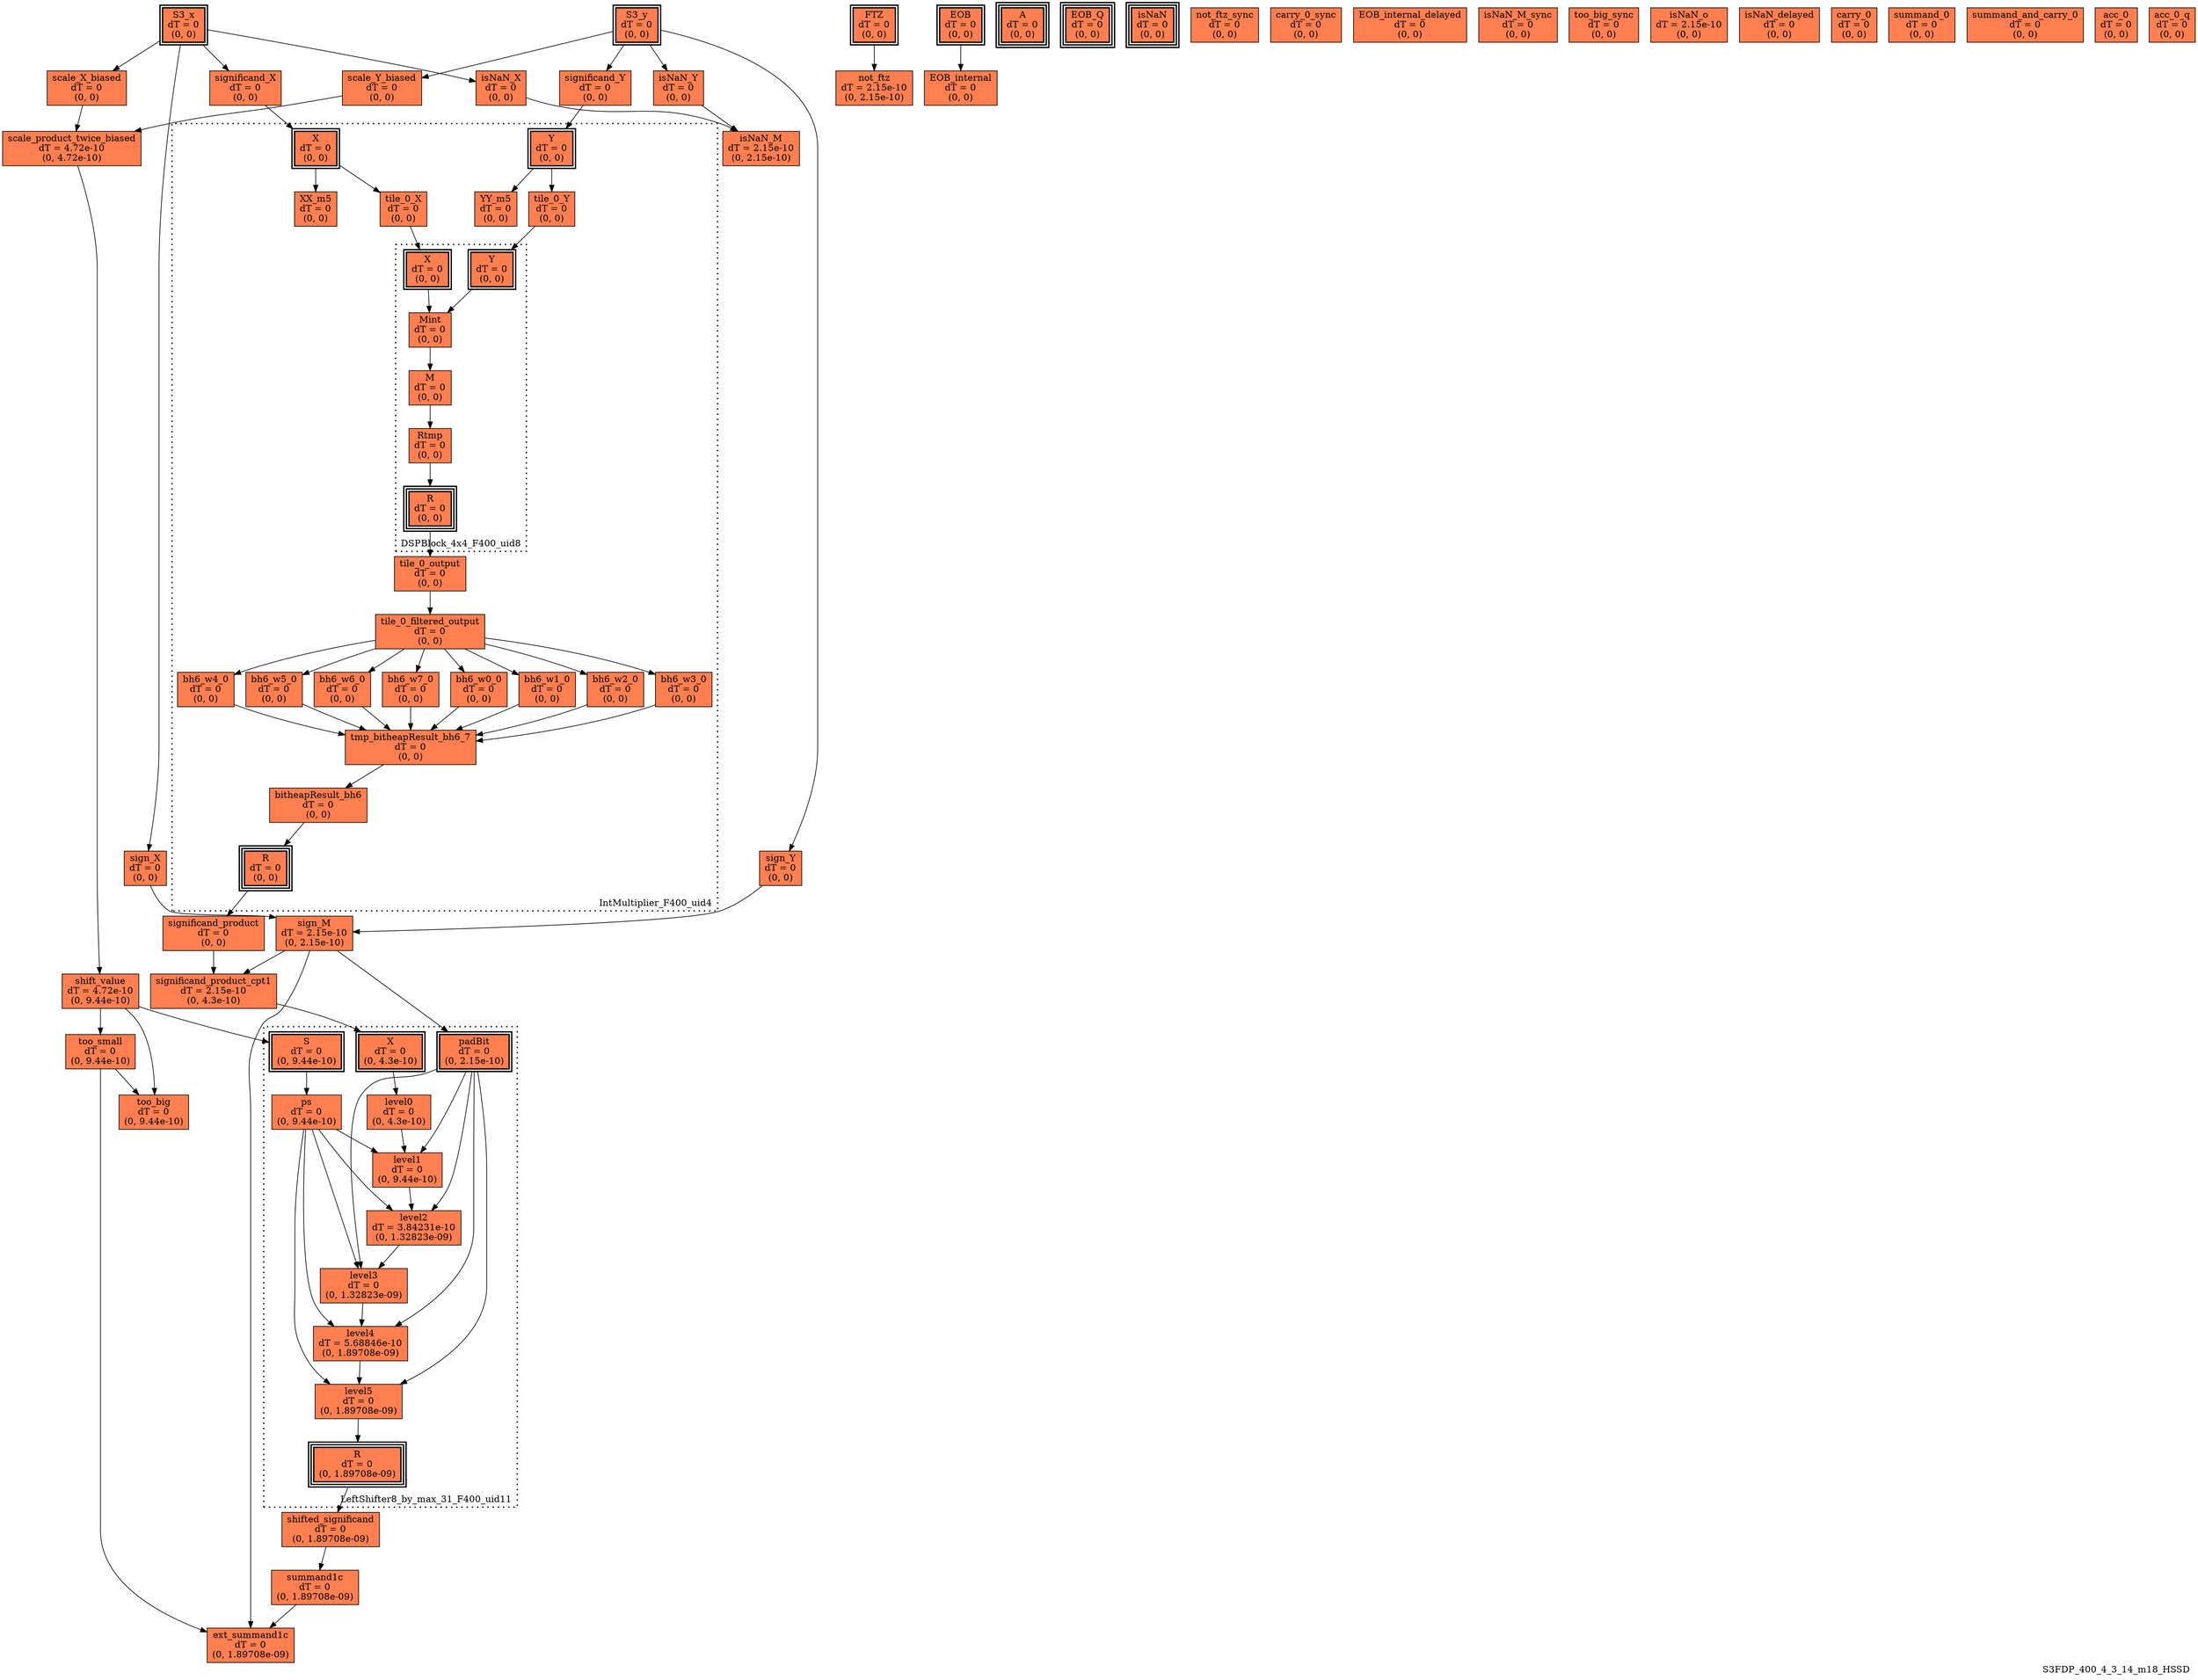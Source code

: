 digraph S3FDP_400_4_3_14_m18_HSSD
{
	//graph drawing options
	label=S3FDP_400_4_3_14_m18_HSSD;
	labelloc=bottom;
	labeljust=right;
	ratio=auto;
	nodesep=0.25;
	ranksep=0.5;

	//input/output signals of operator S3FDP_400_4_3_14_m18_HSSD
	S3_x__S3FDP_400_4_3_14_m18_HSSD [ label="S3_x\ndT = 0\n(0, 0)", shape=box, color=black, style="bold, filled", fillcolor=coral, peripheries=2 ];
	S3_y__S3FDP_400_4_3_14_m18_HSSD [ label="S3_y\ndT = 0\n(0, 0)", shape=box, color=black, style="bold, filled", fillcolor=coral, peripheries=2 ];
	FTZ__S3FDP_400_4_3_14_m18_HSSD [ label="FTZ\ndT = 0\n(0, 0)", shape=box, color=black, style="bold, filled", fillcolor=coral, peripheries=2 ];
	EOB__S3FDP_400_4_3_14_m18_HSSD [ label="EOB\ndT = 0\n(0, 0)", shape=box, color=black, style="bold, filled", fillcolor=coral, peripheries=2 ];
	A__S3FDP_400_4_3_14_m18_HSSD [ label="A\ndT = 0\n(0, 0)", shape=box, color=black, style="bold, filled", fillcolor=coral, peripheries=3 ];
	EOB_Q__S3FDP_400_4_3_14_m18_HSSD [ label="EOB_Q\ndT = 0\n(0, 0)", shape=box, color=black, style="bold, filled", fillcolor=coral, peripheries=3 ];
	isNaN__S3FDP_400_4_3_14_m18_HSSD [ label="isNaN\ndT = 0\n(0, 0)", shape=box, color=black, style="bold, filled", fillcolor=coral, peripheries=3 ];
	{rank=same S3_x__S3FDP_400_4_3_14_m18_HSSD, S3_y__S3FDP_400_4_3_14_m18_HSSD, FTZ__S3FDP_400_4_3_14_m18_HSSD, EOB__S3FDP_400_4_3_14_m18_HSSD};
	{rank=same A__S3FDP_400_4_3_14_m18_HSSD, EOB_Q__S3FDP_400_4_3_14_m18_HSSD, isNaN__S3FDP_400_4_3_14_m18_HSSD};
	//internal signals of operator S3FDP_400_4_3_14_m18_HSSD
	sign_X__S3FDP_400_4_3_14_m18_HSSD [ label="sign_X\ndT = 0\n(0, 0)", shape=box, color=black, style=filled, fillcolor=coral, peripheries=1 ];
	sign_Y__S3FDP_400_4_3_14_m18_HSSD [ label="sign_Y\ndT = 0\n(0, 0)", shape=box, color=black, style=filled, fillcolor=coral, peripheries=1 ];
	sign_M__S3FDP_400_4_3_14_m18_HSSD [ label="sign_M\ndT = 2.15e-10\n(0, 2.15e-10)", shape=box, color=black, style=filled, fillcolor=coral, peripheries=1 ];
	isNaN_X__S3FDP_400_4_3_14_m18_HSSD [ label="isNaN_X\ndT = 0\n(0, 0)", shape=box, color=black, style=filled, fillcolor=coral, peripheries=1 ];
	isNaN_Y__S3FDP_400_4_3_14_m18_HSSD [ label="isNaN_Y\ndT = 0\n(0, 0)", shape=box, color=black, style=filled, fillcolor=coral, peripheries=1 ];
	isNaN_M__S3FDP_400_4_3_14_m18_HSSD [ label="isNaN_M\ndT = 2.15e-10\n(0, 2.15e-10)", shape=box, color=black, style=filled, fillcolor=coral, peripheries=1 ];
	significand_X__S3FDP_400_4_3_14_m18_HSSD [ label="significand_X\ndT = 0\n(0, 0)", shape=box, color=black, style=filled, fillcolor=coral, peripheries=1 ];
	significand_Y__S3FDP_400_4_3_14_m18_HSSD [ label="significand_Y\ndT = 0\n(0, 0)", shape=box, color=black, style=filled, fillcolor=coral, peripheries=1 ];
	significand_product__S3FDP_400_4_3_14_m18_HSSD [ label="significand_product\ndT = 0\n(0, 0)", shape=box, color=black, style=filled, fillcolor=coral, peripheries=1 ];
	scale_X_biased__S3FDP_400_4_3_14_m18_HSSD [ label="scale_X_biased\ndT = 0\n(0, 0)", shape=box, color=black, style=filled, fillcolor=coral, peripheries=1 ];
	scale_Y_biased__S3FDP_400_4_3_14_m18_HSSD [ label="scale_Y_biased\ndT = 0\n(0, 0)", shape=box, color=black, style=filled, fillcolor=coral, peripheries=1 ];
	scale_product_twice_biased__S3FDP_400_4_3_14_m18_HSSD [ label="scale_product_twice_biased\ndT = 4.72e-10\n(0, 4.72e-10)", shape=box, color=black, style=filled, fillcolor=coral, peripheries=1 ];
	significand_product_cpt1__S3FDP_400_4_3_14_m18_HSSD [ label="significand_product_cpt1\ndT = 2.15e-10\n(0, 4.3e-10)", shape=box, color=black, style=filled, fillcolor=coral, peripheries=1 ];
	shift_value__S3FDP_400_4_3_14_m18_HSSD [ label="shift_value\ndT = 4.72e-10\n(0, 9.44e-10)", shape=box, color=black, style=filled, fillcolor=coral, peripheries=1 ];
	shifted_significand__S3FDP_400_4_3_14_m18_HSSD [ label="shifted_significand\ndT = 0\n(0, 1.89708e-09)", shape=box, color=black, style=filled, fillcolor=coral, peripheries=1 ];
	too_small__S3FDP_400_4_3_14_m18_HSSD [ label="too_small\ndT = 0\n(0, 9.44e-10)", shape=box, color=black, style=filled, fillcolor=coral, peripheries=1 ];
	too_big__S3FDP_400_4_3_14_m18_HSSD [ label="too_big\ndT = 0\n(0, 9.44e-10)", shape=box, color=black, style=filled, fillcolor=coral, peripheries=1 ];
	summand1c__S3FDP_400_4_3_14_m18_HSSD [ label="summand1c\ndT = 0\n(0, 1.89708e-09)", shape=box, color=black, style=filled, fillcolor=coral, peripheries=1 ];
	ext_summand1c__S3FDP_400_4_3_14_m18_HSSD [ label="ext_summand1c\ndT = 0\n(0, 1.89708e-09)", shape=box, color=black, style=filled, fillcolor=coral, peripheries=1 ];
	not_ftz__S3FDP_400_4_3_14_m18_HSSD [ label="not_ftz\ndT = 2.15e-10\n(0, 2.15e-10)", shape=box, color=black, style=filled, fillcolor=coral, peripheries=1 ];
	EOB_internal__S3FDP_400_4_3_14_m18_HSSD [ label="EOB_internal\ndT = 0\n(0, 0)", shape=box, color=black, style=filled, fillcolor=coral, peripheries=1 ];
	not_ftz_sync__S3FDP_400_4_3_14_m18_HSSD [ label="not_ftz_sync\ndT = 0\n(0, 0)", shape=box, color=black, style=filled, fillcolor=coral, peripheries=1 ];
	carry_0_sync__S3FDP_400_4_3_14_m18_HSSD [ label="carry_0_sync\ndT = 0\n(0, 0)", shape=box, color=black, style=filled, fillcolor=coral, peripheries=1 ];
	EOB_internal_delayed__S3FDP_400_4_3_14_m18_HSSD [ label="EOB_internal_delayed\ndT = 0\n(0, 0)", shape=box, color=black, style=filled, fillcolor=coral, peripheries=1 ];
	isNaN_M_sync__S3FDP_400_4_3_14_m18_HSSD [ label="isNaN_M_sync\ndT = 0\n(0, 0)", shape=box, color=black, style=filled, fillcolor=coral, peripheries=1 ];
	too_big_sync__S3FDP_400_4_3_14_m18_HSSD [ label="too_big_sync\ndT = 0\n(0, 0)", shape=box, color=black, style=filled, fillcolor=coral, peripheries=1 ];
	isNaN_o__S3FDP_400_4_3_14_m18_HSSD [ label="isNaN_o\ndT = 2.15e-10\n(0, 0)", shape=box, color=black, style=filled, fillcolor=coral, peripheries=1 ];
	isNaN_delayed__S3FDP_400_4_3_14_m18_HSSD [ label="isNaN_delayed\ndT = 0\n(0, 0)", shape=box, color=black, style=filled, fillcolor=coral, peripheries=1 ];
	carry_0__S3FDP_400_4_3_14_m18_HSSD [ label="carry_0\ndT = 0\n(0, 0)", shape=box, color=black, style=filled, fillcolor=coral, peripheries=1 ];
	summand_0__S3FDP_400_4_3_14_m18_HSSD [ label="summand_0\ndT = 0\n(0, 0)", shape=box, color=black, style=filled, fillcolor=coral, peripheries=1 ];
	summand_and_carry_0__S3FDP_400_4_3_14_m18_HSSD [ label="summand_and_carry_0\ndT = 0\n(0, 0)", shape=box, color=black, style=filled, fillcolor=coral, peripheries=1 ];
	acc_0__S3FDP_400_4_3_14_m18_HSSD [ label="acc_0\ndT = 0\n(0, 0)", shape=box, color=black, style=filled, fillcolor=coral, peripheries=1 ];
	acc_0_q__S3FDP_400_4_3_14_m18_HSSD [ label="acc_0_q\ndT = 0\n(0, 0)", shape=box, color=black, style=filled, fillcolor=coral, peripheries=1 ];

	//subcomponents of operator S3FDP_400_4_3_14_m18_HSSD

	subgraph cluster_IntMultiplier_F400_uid4
	{
		//graph drawing options
		label=IntMultiplier_F400_uid4;
		labelloc=bottom;
		labeljust=right;
		style="bold, dotted";
		ratio=auto;
		nodesep=0.25;
		ranksep=0.5;

		//input/output signals of operator IntMultiplier_F400_uid4
		X__IntMultiplier_F400_uid4 [ label="X\ndT = 0\n(0, 0)", shape=box, color=black, style="bold, filled", fillcolor=coral, peripheries=2 ];
		Y__IntMultiplier_F400_uid4 [ label="Y\ndT = 0\n(0, 0)", shape=box, color=black, style="bold, filled", fillcolor=coral, peripheries=2 ];
		R__IntMultiplier_F400_uid4 [ label="R\ndT = 0\n(0, 0)", shape=box, color=black, style="bold, filled", fillcolor=coral, peripheries=3 ];
		{rank=same X__IntMultiplier_F400_uid4, Y__IntMultiplier_F400_uid4};
		{rank=same R__IntMultiplier_F400_uid4};
		//internal signals of operator IntMultiplier_F400_uid4
		XX_m5__IntMultiplier_F400_uid4 [ label="XX_m5\ndT = 0\n(0, 0)", shape=box, color=black, style=filled, fillcolor=coral, peripheries=1 ];
		YY_m5__IntMultiplier_F400_uid4 [ label="YY_m5\ndT = 0\n(0, 0)", shape=box, color=black, style=filled, fillcolor=coral, peripheries=1 ];
		tile_0_X__IntMultiplier_F400_uid4 [ label="tile_0_X\ndT = 0\n(0, 0)", shape=box, color=black, style=filled, fillcolor=coral, peripheries=1 ];
		tile_0_Y__IntMultiplier_F400_uid4 [ label="tile_0_Y\ndT = 0\n(0, 0)", shape=box, color=black, style=filled, fillcolor=coral, peripheries=1 ];
		tile_0_output__IntMultiplier_F400_uid4 [ label="tile_0_output\ndT = 0\n(0, 0)", shape=box, color=black, style=filled, fillcolor=coral, peripheries=1 ];
		tile_0_filtered_output__IntMultiplier_F400_uid4 [ label="tile_0_filtered_output\ndT = 0\n(0, 0)", shape=box, color=black, style=filled, fillcolor=coral, peripheries=1 ];
		bh6_w0_0__IntMultiplier_F400_uid4 [ label="bh6_w0_0\ndT = 0\n(0, 0)", shape=box, color=black, style=filled, fillcolor=coral, peripheries=1 ];
		bh6_w1_0__IntMultiplier_F400_uid4 [ label="bh6_w1_0\ndT = 0\n(0, 0)", shape=box, color=black, style=filled, fillcolor=coral, peripheries=1 ];
		bh6_w2_0__IntMultiplier_F400_uid4 [ label="bh6_w2_0\ndT = 0\n(0, 0)", shape=box, color=black, style=filled, fillcolor=coral, peripheries=1 ];
		bh6_w3_0__IntMultiplier_F400_uid4 [ label="bh6_w3_0\ndT = 0\n(0, 0)", shape=box, color=black, style=filled, fillcolor=coral, peripheries=1 ];
		bh6_w4_0__IntMultiplier_F400_uid4 [ label="bh6_w4_0\ndT = 0\n(0, 0)", shape=box, color=black, style=filled, fillcolor=coral, peripheries=1 ];
		bh6_w5_0__IntMultiplier_F400_uid4 [ label="bh6_w5_0\ndT = 0\n(0, 0)", shape=box, color=black, style=filled, fillcolor=coral, peripheries=1 ];
		bh6_w6_0__IntMultiplier_F400_uid4 [ label="bh6_w6_0\ndT = 0\n(0, 0)", shape=box, color=black, style=filled, fillcolor=coral, peripheries=1 ];
		bh6_w7_0__IntMultiplier_F400_uid4 [ label="bh6_w7_0\ndT = 0\n(0, 0)", shape=box, color=black, style=filled, fillcolor=coral, peripheries=1 ];
		tmp_bitheapResult_bh6_7__IntMultiplier_F400_uid4 [ label="tmp_bitheapResult_bh6_7\ndT = 0\n(0, 0)", shape=box, color=black, style=filled, fillcolor=coral, peripheries=1 ];
		bitheapResult_bh6__IntMultiplier_F400_uid4 [ label="bitheapResult_bh6\ndT = 0\n(0, 0)", shape=box, color=black, style=filled, fillcolor=coral, peripheries=1 ];

		//subcomponents of operator IntMultiplier_F400_uid4

		subgraph cluster_DSPBlock_4x4_F400_uid8
		{
			//graph drawing options
			label=DSPBlock_4x4_F400_uid8;
			labelloc=bottom;
			labeljust=right;
			style="bold, dotted";
			ratio=auto;
			nodesep=0.25;
			ranksep=0.5;

			//input/output signals of operator DSPBlock_4x4_F400_uid8
			X__DSPBlock_4x4_F400_uid8 [ label="X\ndT = 0\n(0, 0)", shape=box, color=black, style="bold, filled", fillcolor=coral, peripheries=2 ];
			Y__DSPBlock_4x4_F400_uid8 [ label="Y\ndT = 0\n(0, 0)", shape=box, color=black, style="bold, filled", fillcolor=coral, peripheries=2 ];
			R__DSPBlock_4x4_F400_uid8 [ label="R\ndT = 0\n(0, 0)", shape=box, color=black, style="bold, filled", fillcolor=coral, peripheries=3 ];
			{rank=same X__DSPBlock_4x4_F400_uid8, Y__DSPBlock_4x4_F400_uid8};
			{rank=same R__DSPBlock_4x4_F400_uid8};
			//internal signals of operator DSPBlock_4x4_F400_uid8
			Mint__DSPBlock_4x4_F400_uid8 [ label="Mint\ndT = 0\n(0, 0)", shape=box, color=black, style=filled, fillcolor=coral, peripheries=1 ];
			M__DSPBlock_4x4_F400_uid8 [ label="M\ndT = 0\n(0, 0)", shape=box, color=black, style=filled, fillcolor=coral, peripheries=1 ];
			Rtmp__DSPBlock_4x4_F400_uid8 [ label="Rtmp\ndT = 0\n(0, 0)", shape=box, color=black, style=filled, fillcolor=coral, peripheries=1 ];

			//subcomponents of operator DSPBlock_4x4_F400_uid8

			//input and internal signal connections of operator DSPBlock_4x4_F400_uid8
			X__DSPBlock_4x4_F400_uid8 -> Mint__DSPBlock_4x4_F400_uid8 [ arrowhead=normal, arrowsize=1.0, arrowtail=normal, color=black, dir=forward  ];
			Y__DSPBlock_4x4_F400_uid8 -> Mint__DSPBlock_4x4_F400_uid8 [ arrowhead=normal, arrowsize=1.0, arrowtail=normal, color=black, dir=forward  ];
			Mint__DSPBlock_4x4_F400_uid8 -> M__DSPBlock_4x4_F400_uid8 [ arrowhead=normal, arrowsize=1.0, arrowtail=normal, color=black, dir=forward  ];
			M__DSPBlock_4x4_F400_uid8 -> Rtmp__DSPBlock_4x4_F400_uid8 [ arrowhead=normal, arrowsize=1.0, arrowtail=normal, color=black, dir=forward  ];
			Rtmp__DSPBlock_4x4_F400_uid8 -> R__DSPBlock_4x4_F400_uid8 [ arrowhead=normal, arrowsize=1.0, arrowtail=normal, color=black, dir=forward  ];
		}

			//output signal connections of operator DSPBlock_4x4_F400_uid8
			R__DSPBlock_4x4_F400_uid8 -> tile_0_output__IntMultiplier_F400_uid4 [ arrowhead=normal, arrowsize=1.0, arrowtail=normal, color=black, dir=forward  ];

		//input and internal signal connections of operator IntMultiplier_F400_uid4
		X__IntMultiplier_F400_uid4 -> XX_m5__IntMultiplier_F400_uid4 [ arrowhead=normal, arrowsize=1.0, arrowtail=normal, color=black, dir=forward  ];
		X__IntMultiplier_F400_uid4 -> tile_0_X__IntMultiplier_F400_uid4 [ arrowhead=normal, arrowsize=1.0, arrowtail=normal, color=black, dir=forward  ];
		Y__IntMultiplier_F400_uid4 -> YY_m5__IntMultiplier_F400_uid4 [ arrowhead=normal, arrowsize=1.0, arrowtail=normal, color=black, dir=forward  ];
		Y__IntMultiplier_F400_uid4 -> tile_0_Y__IntMultiplier_F400_uid4 [ arrowhead=normal, arrowsize=1.0, arrowtail=normal, color=black, dir=forward  ];
		tile_0_X__IntMultiplier_F400_uid4 -> X__DSPBlock_4x4_F400_uid8 [ arrowhead=normal, arrowsize=1.0, arrowtail=normal, color=black, dir=forward  ];
		tile_0_Y__IntMultiplier_F400_uid4 -> Y__DSPBlock_4x4_F400_uid8 [ arrowhead=normal, arrowsize=1.0, arrowtail=normal, color=black, dir=forward  ];
		tile_0_output__IntMultiplier_F400_uid4 -> tile_0_filtered_output__IntMultiplier_F400_uid4 [ arrowhead=normal, arrowsize=1.0, arrowtail=normal, color=black, dir=forward  ];
		tile_0_filtered_output__IntMultiplier_F400_uid4 -> bh6_w0_0__IntMultiplier_F400_uid4 [ arrowhead=normal, arrowsize=1.0, arrowtail=normal, color=black, dir=forward  ];
		tile_0_filtered_output__IntMultiplier_F400_uid4 -> bh6_w1_0__IntMultiplier_F400_uid4 [ arrowhead=normal, arrowsize=1.0, arrowtail=normal, color=black, dir=forward  ];
		tile_0_filtered_output__IntMultiplier_F400_uid4 -> bh6_w2_0__IntMultiplier_F400_uid4 [ arrowhead=normal, arrowsize=1.0, arrowtail=normal, color=black, dir=forward  ];
		tile_0_filtered_output__IntMultiplier_F400_uid4 -> bh6_w3_0__IntMultiplier_F400_uid4 [ arrowhead=normal, arrowsize=1.0, arrowtail=normal, color=black, dir=forward  ];
		tile_0_filtered_output__IntMultiplier_F400_uid4 -> bh6_w4_0__IntMultiplier_F400_uid4 [ arrowhead=normal, arrowsize=1.0, arrowtail=normal, color=black, dir=forward  ];
		tile_0_filtered_output__IntMultiplier_F400_uid4 -> bh6_w5_0__IntMultiplier_F400_uid4 [ arrowhead=normal, arrowsize=1.0, arrowtail=normal, color=black, dir=forward  ];
		tile_0_filtered_output__IntMultiplier_F400_uid4 -> bh6_w6_0__IntMultiplier_F400_uid4 [ arrowhead=normal, arrowsize=1.0, arrowtail=normal, color=black, dir=forward  ];
		tile_0_filtered_output__IntMultiplier_F400_uid4 -> bh6_w7_0__IntMultiplier_F400_uid4 [ arrowhead=normal, arrowsize=1.0, arrowtail=normal, color=black, dir=forward  ];
		bh6_w0_0__IntMultiplier_F400_uid4 -> tmp_bitheapResult_bh6_7__IntMultiplier_F400_uid4 [ arrowhead=normal, arrowsize=1.0, arrowtail=normal, color=black, dir=forward  ];
		bh6_w1_0__IntMultiplier_F400_uid4 -> tmp_bitheapResult_bh6_7__IntMultiplier_F400_uid4 [ arrowhead=normal, arrowsize=1.0, arrowtail=normal, color=black, dir=forward  ];
		bh6_w2_0__IntMultiplier_F400_uid4 -> tmp_bitheapResult_bh6_7__IntMultiplier_F400_uid4 [ arrowhead=normal, arrowsize=1.0, arrowtail=normal, color=black, dir=forward  ];
		bh6_w3_0__IntMultiplier_F400_uid4 -> tmp_bitheapResult_bh6_7__IntMultiplier_F400_uid4 [ arrowhead=normal, arrowsize=1.0, arrowtail=normal, color=black, dir=forward  ];
		bh6_w4_0__IntMultiplier_F400_uid4 -> tmp_bitheapResult_bh6_7__IntMultiplier_F400_uid4 [ arrowhead=normal, arrowsize=1.0, arrowtail=normal, color=black, dir=forward  ];
		bh6_w5_0__IntMultiplier_F400_uid4 -> tmp_bitheapResult_bh6_7__IntMultiplier_F400_uid4 [ arrowhead=normal, arrowsize=1.0, arrowtail=normal, color=black, dir=forward  ];
		bh6_w6_0__IntMultiplier_F400_uid4 -> tmp_bitheapResult_bh6_7__IntMultiplier_F400_uid4 [ arrowhead=normal, arrowsize=1.0, arrowtail=normal, color=black, dir=forward  ];
		bh6_w7_0__IntMultiplier_F400_uid4 -> tmp_bitheapResult_bh6_7__IntMultiplier_F400_uid4 [ arrowhead=normal, arrowsize=1.0, arrowtail=normal, color=black, dir=forward  ];
		tmp_bitheapResult_bh6_7__IntMultiplier_F400_uid4 -> bitheapResult_bh6__IntMultiplier_F400_uid4 [ arrowhead=normal, arrowsize=1.0, arrowtail=normal, color=black, dir=forward  ];
		bitheapResult_bh6__IntMultiplier_F400_uid4 -> R__IntMultiplier_F400_uid4 [ arrowhead=normal, arrowsize=1.0, arrowtail=normal, color=black, dir=forward  ];
	}

		//output signal connections of operator IntMultiplier_F400_uid4
		R__IntMultiplier_F400_uid4 -> significand_product__S3FDP_400_4_3_14_m18_HSSD [ arrowhead=normal, arrowsize=1.0, arrowtail=normal, color=black, dir=forward  ];

	subgraph cluster_LeftShifter8_by_max_31_F400_uid11
	{
		//graph drawing options
		label=LeftShifter8_by_max_31_F400_uid11;
		labelloc=bottom;
		labeljust=right;
		style="bold, dotted";
		ratio=auto;
		nodesep=0.25;
		ranksep=0.5;

		//input/output signals of operator LeftShifter8_by_max_31_F400_uid11
		X__LeftShifter8_by_max_31_F400_uid11 [ label="X\ndT = 0\n(0, 4.3e-10)", shape=box, color=black, style="bold, filled", fillcolor=coral, peripheries=2 ];
		S__LeftShifter8_by_max_31_F400_uid11 [ label="S\ndT = 0\n(0, 9.44e-10)", shape=box, color=black, style="bold, filled", fillcolor=coral, peripheries=2 ];
		padBit__LeftShifter8_by_max_31_F400_uid11 [ label="padBit\ndT = 0\n(0, 2.15e-10)", shape=box, color=black, style="bold, filled", fillcolor=coral, peripheries=2 ];
		R__LeftShifter8_by_max_31_F400_uid11 [ label="R\ndT = 0\n(0, 1.89708e-09)", shape=box, color=black, style="bold, filled", fillcolor=coral, peripheries=3 ];
		{rank=same X__LeftShifter8_by_max_31_F400_uid11, S__LeftShifter8_by_max_31_F400_uid11, padBit__LeftShifter8_by_max_31_F400_uid11};
		{rank=same R__LeftShifter8_by_max_31_F400_uid11};
		//internal signals of operator LeftShifter8_by_max_31_F400_uid11
		ps__LeftShifter8_by_max_31_F400_uid11 [ label="ps\ndT = 0\n(0, 9.44e-10)", shape=box, color=black, style=filled, fillcolor=coral, peripheries=1 ];
		level0__LeftShifter8_by_max_31_F400_uid11 [ label="level0\ndT = 0\n(0, 4.3e-10)", shape=box, color=black, style=filled, fillcolor=coral, peripheries=1 ];
		level1__LeftShifter8_by_max_31_F400_uid11 [ label="level1\ndT = 0\n(0, 9.44e-10)", shape=box, color=black, style=filled, fillcolor=coral, peripheries=1 ];
		level2__LeftShifter8_by_max_31_F400_uid11 [ label="level2\ndT = 3.84231e-10\n(0, 1.32823e-09)", shape=box, color=black, style=filled, fillcolor=coral, peripheries=1 ];
		level3__LeftShifter8_by_max_31_F400_uid11 [ label="level3\ndT = 0\n(0, 1.32823e-09)", shape=box, color=black, style=filled, fillcolor=coral, peripheries=1 ];
		level4__LeftShifter8_by_max_31_F400_uid11 [ label="level4\ndT = 5.68846e-10\n(0, 1.89708e-09)", shape=box, color=black, style=filled, fillcolor=coral, peripheries=1 ];
		level5__LeftShifter8_by_max_31_F400_uid11 [ label="level5\ndT = 0\n(0, 1.89708e-09)", shape=box, color=black, style=filled, fillcolor=coral, peripheries=1 ];

		//subcomponents of operator LeftShifter8_by_max_31_F400_uid11

		//input and internal signal connections of operator LeftShifter8_by_max_31_F400_uid11
		X__LeftShifter8_by_max_31_F400_uid11 -> level0__LeftShifter8_by_max_31_F400_uid11 [ arrowhead=normal, arrowsize=1.0, arrowtail=normal, color=black, dir=forward  ];
		S__LeftShifter8_by_max_31_F400_uid11 -> ps__LeftShifter8_by_max_31_F400_uid11 [ arrowhead=normal, arrowsize=1.0, arrowtail=normal, color=black, dir=forward  ];
		padBit__LeftShifter8_by_max_31_F400_uid11 -> level1__LeftShifter8_by_max_31_F400_uid11 [ arrowhead=normal, arrowsize=1.0, arrowtail=normal, color=black, dir=forward  ];
		padBit__LeftShifter8_by_max_31_F400_uid11 -> level2__LeftShifter8_by_max_31_F400_uid11 [ arrowhead=normal, arrowsize=1.0, arrowtail=normal, color=black, dir=forward  ];
		padBit__LeftShifter8_by_max_31_F400_uid11 -> level3__LeftShifter8_by_max_31_F400_uid11 [ arrowhead=normal, arrowsize=1.0, arrowtail=normal, color=black, dir=forward  ];
		padBit__LeftShifter8_by_max_31_F400_uid11 -> level4__LeftShifter8_by_max_31_F400_uid11 [ arrowhead=normal, arrowsize=1.0, arrowtail=normal, color=black, dir=forward  ];
		padBit__LeftShifter8_by_max_31_F400_uid11 -> level5__LeftShifter8_by_max_31_F400_uid11 [ arrowhead=normal, arrowsize=1.0, arrowtail=normal, color=black, dir=forward  ];
		ps__LeftShifter8_by_max_31_F400_uid11 -> level1__LeftShifter8_by_max_31_F400_uid11 [ arrowhead=normal, arrowsize=1.0, arrowtail=normal, color=black, dir=forward  ];
		ps__LeftShifter8_by_max_31_F400_uid11 -> level2__LeftShifter8_by_max_31_F400_uid11 [ arrowhead=normal, arrowsize=1.0, arrowtail=normal, color=black, dir=forward  ];
		ps__LeftShifter8_by_max_31_F400_uid11 -> level3__LeftShifter8_by_max_31_F400_uid11 [ arrowhead=normal, arrowsize=1.0, arrowtail=normal, color=black, dir=forward  ];
		ps__LeftShifter8_by_max_31_F400_uid11 -> level4__LeftShifter8_by_max_31_F400_uid11 [ arrowhead=normal, arrowsize=1.0, arrowtail=normal, color=black, dir=forward  ];
		ps__LeftShifter8_by_max_31_F400_uid11 -> level5__LeftShifter8_by_max_31_F400_uid11 [ arrowhead=normal, arrowsize=1.0, arrowtail=normal, color=black, dir=forward  ];
		level0__LeftShifter8_by_max_31_F400_uid11 -> level1__LeftShifter8_by_max_31_F400_uid11 [ arrowhead=normal, arrowsize=1.0, arrowtail=normal, color=black, dir=forward  ];
		level1__LeftShifter8_by_max_31_F400_uid11 -> level2__LeftShifter8_by_max_31_F400_uid11 [ arrowhead=normal, arrowsize=1.0, arrowtail=normal, color=black, dir=forward  ];
		level2__LeftShifter8_by_max_31_F400_uid11 -> level3__LeftShifter8_by_max_31_F400_uid11 [ arrowhead=normal, arrowsize=1.0, arrowtail=normal, color=black, dir=forward  ];
		level3__LeftShifter8_by_max_31_F400_uid11 -> level4__LeftShifter8_by_max_31_F400_uid11 [ arrowhead=normal, arrowsize=1.0, arrowtail=normal, color=black, dir=forward  ];
		level4__LeftShifter8_by_max_31_F400_uid11 -> level5__LeftShifter8_by_max_31_F400_uid11 [ arrowhead=normal, arrowsize=1.0, arrowtail=normal, color=black, dir=forward  ];
		level5__LeftShifter8_by_max_31_F400_uid11 -> R__LeftShifter8_by_max_31_F400_uid11 [ arrowhead=normal, arrowsize=1.0, arrowtail=normal, color=black, dir=forward  ];
	}

		//output signal connections of operator LeftShifter8_by_max_31_F400_uid11
		R__LeftShifter8_by_max_31_F400_uid11 -> shifted_significand__S3FDP_400_4_3_14_m18_HSSD [ arrowhead=normal, arrowsize=1.0, arrowtail=normal, color=black, dir=forward  ];

	//input and internal signal connections of operator S3FDP_400_4_3_14_m18_HSSD
	S3_x__S3FDP_400_4_3_14_m18_HSSD -> sign_X__S3FDP_400_4_3_14_m18_HSSD [ arrowhead=normal, arrowsize=1.0, arrowtail=normal, color=black, dir=forward  ];
	S3_x__S3FDP_400_4_3_14_m18_HSSD -> isNaN_X__S3FDP_400_4_3_14_m18_HSSD [ arrowhead=normal, arrowsize=1.0, arrowtail=normal, color=black, dir=forward  ];
	S3_x__S3FDP_400_4_3_14_m18_HSSD -> significand_X__S3FDP_400_4_3_14_m18_HSSD [ arrowhead=normal, arrowsize=1.0, arrowtail=normal, color=black, dir=forward  ];
	S3_x__S3FDP_400_4_3_14_m18_HSSD -> scale_X_biased__S3FDP_400_4_3_14_m18_HSSD [ arrowhead=normal, arrowsize=1.0, arrowtail=normal, color=black, dir=forward  ];
	S3_y__S3FDP_400_4_3_14_m18_HSSD -> sign_Y__S3FDP_400_4_3_14_m18_HSSD [ arrowhead=normal, arrowsize=1.0, arrowtail=normal, color=black, dir=forward  ];
	S3_y__S3FDP_400_4_3_14_m18_HSSD -> isNaN_Y__S3FDP_400_4_3_14_m18_HSSD [ arrowhead=normal, arrowsize=1.0, arrowtail=normal, color=black, dir=forward  ];
	S3_y__S3FDP_400_4_3_14_m18_HSSD -> significand_Y__S3FDP_400_4_3_14_m18_HSSD [ arrowhead=normal, arrowsize=1.0, arrowtail=normal, color=black, dir=forward  ];
	S3_y__S3FDP_400_4_3_14_m18_HSSD -> scale_Y_biased__S3FDP_400_4_3_14_m18_HSSD [ arrowhead=normal, arrowsize=1.0, arrowtail=normal, color=black, dir=forward  ];
	FTZ__S3FDP_400_4_3_14_m18_HSSD -> not_ftz__S3FDP_400_4_3_14_m18_HSSD [ arrowhead=normal, arrowsize=1.0, arrowtail=normal, color=black, dir=forward  ];
	EOB__S3FDP_400_4_3_14_m18_HSSD -> EOB_internal__S3FDP_400_4_3_14_m18_HSSD [ arrowhead=normal, arrowsize=1.0, arrowtail=normal, color=black, dir=forward  ];
	sign_X__S3FDP_400_4_3_14_m18_HSSD -> sign_M__S3FDP_400_4_3_14_m18_HSSD [ arrowhead=normal, arrowsize=1.0, arrowtail=normal, color=black, dir=forward  ];
	sign_Y__S3FDP_400_4_3_14_m18_HSSD -> sign_M__S3FDP_400_4_3_14_m18_HSSD [ arrowhead=normal, arrowsize=1.0, arrowtail=normal, color=black, dir=forward  ];
	sign_M__S3FDP_400_4_3_14_m18_HSSD -> significand_product_cpt1__S3FDP_400_4_3_14_m18_HSSD [ arrowhead=normal, arrowsize=1.0, arrowtail=normal, color=black, dir=forward  ];
	sign_M__S3FDP_400_4_3_14_m18_HSSD -> padBit__LeftShifter8_by_max_31_F400_uid11 [ arrowhead=normal, arrowsize=1.0, arrowtail=normal, color=black, dir=forward  ];
	sign_M__S3FDP_400_4_3_14_m18_HSSD -> ext_summand1c__S3FDP_400_4_3_14_m18_HSSD [ arrowhead=normal, arrowsize=1.0, arrowtail=normal, color=black, dir=forward  ];
	isNaN_X__S3FDP_400_4_3_14_m18_HSSD -> isNaN_M__S3FDP_400_4_3_14_m18_HSSD [ arrowhead=normal, arrowsize=1.0, arrowtail=normal, color=black, dir=forward  ];
	isNaN_Y__S3FDP_400_4_3_14_m18_HSSD -> isNaN_M__S3FDP_400_4_3_14_m18_HSSD [ arrowhead=normal, arrowsize=1.0, arrowtail=normal, color=black, dir=forward  ];
	significand_X__S3FDP_400_4_3_14_m18_HSSD -> X__IntMultiplier_F400_uid4 [ arrowhead=normal, arrowsize=1.0, arrowtail=normal, color=black, dir=forward  ];
	significand_Y__S3FDP_400_4_3_14_m18_HSSD -> Y__IntMultiplier_F400_uid4 [ arrowhead=normal, arrowsize=1.0, arrowtail=normal, color=black, dir=forward  ];
	significand_product__S3FDP_400_4_3_14_m18_HSSD -> significand_product_cpt1__S3FDP_400_4_3_14_m18_HSSD [ arrowhead=normal, arrowsize=1.0, arrowtail=normal, color=black, dir=forward  ];
	scale_X_biased__S3FDP_400_4_3_14_m18_HSSD -> scale_product_twice_biased__S3FDP_400_4_3_14_m18_HSSD [ arrowhead=normal, arrowsize=1.0, arrowtail=normal, color=black, dir=forward  ];
	scale_Y_biased__S3FDP_400_4_3_14_m18_HSSD -> scale_product_twice_biased__S3FDP_400_4_3_14_m18_HSSD [ arrowhead=normal, arrowsize=1.0, arrowtail=normal, color=black, dir=forward  ];
	scale_product_twice_biased__S3FDP_400_4_3_14_m18_HSSD -> shift_value__S3FDP_400_4_3_14_m18_HSSD [ arrowhead=normal, arrowsize=1.0, arrowtail=normal, color=black, dir=forward  ];
	significand_product_cpt1__S3FDP_400_4_3_14_m18_HSSD -> X__LeftShifter8_by_max_31_F400_uid11 [ arrowhead=normal, arrowsize=1.0, arrowtail=normal, color=black, dir=forward  ];
	shift_value__S3FDP_400_4_3_14_m18_HSSD -> S__LeftShifter8_by_max_31_F400_uid11 [ arrowhead=normal, arrowsize=1.0, arrowtail=normal, color=black, dir=forward  ];
	shift_value__S3FDP_400_4_3_14_m18_HSSD -> too_small__S3FDP_400_4_3_14_m18_HSSD [ arrowhead=normal, arrowsize=1.0, arrowtail=normal, color=black, dir=forward  ];
	shift_value__S3FDP_400_4_3_14_m18_HSSD -> too_big__S3FDP_400_4_3_14_m18_HSSD [ arrowhead=normal, arrowsize=1.0, arrowtail=normal, color=black, dir=forward  ];
	shifted_significand__S3FDP_400_4_3_14_m18_HSSD -> summand1c__S3FDP_400_4_3_14_m18_HSSD [ arrowhead=normal, arrowsize=1.0, arrowtail=normal, color=black, dir=forward  ];
	too_small__S3FDP_400_4_3_14_m18_HSSD -> too_big__S3FDP_400_4_3_14_m18_HSSD [ arrowhead=normal, arrowsize=1.0, arrowtail=normal, color=black, dir=forward  ];
	too_small__S3FDP_400_4_3_14_m18_HSSD -> ext_summand1c__S3FDP_400_4_3_14_m18_HSSD [ arrowhead=normal, arrowsize=1.0, arrowtail=normal, color=black, dir=forward  ];
	summand1c__S3FDP_400_4_3_14_m18_HSSD -> ext_summand1c__S3FDP_400_4_3_14_m18_HSSD [ arrowhead=normal, arrowsize=1.0, arrowtail=normal, color=black, dir=forward  ];
}

